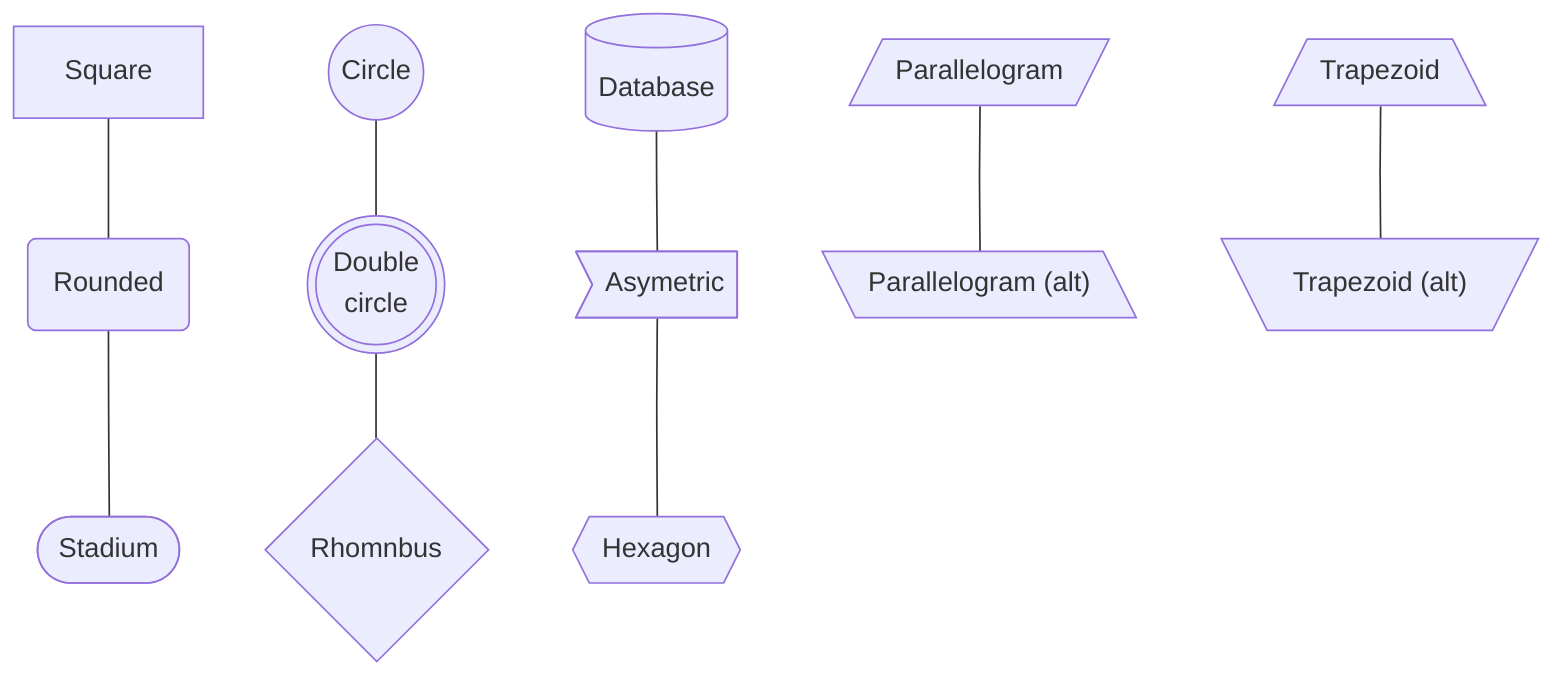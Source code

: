 flowchart TD
    Square
    Rounded(Rounded)
    Stadium([Stadium])
    Square --- Rounded --- Stadium

    Circle((Circle))
    DCircle(((Double<br/>circle)))
    Rhombus{Rhomnbus}
    Circle --- DCircle ---Rhombus

    Database[(Database)]
    Asymetric>Asymetric]
    Hexagon{{Hexagon}}
    Database --- Asymetric --- Hexagon

    Parallelogram[/Parallelogram/]
    AltParallelogram[\"Parallelogram (alt)"\]
    Parallelogram --- AltParallelogram

    Trapezoid[/Trapezoid\] --- AltTrapezoid[\"Trapezoid (alt)"/]